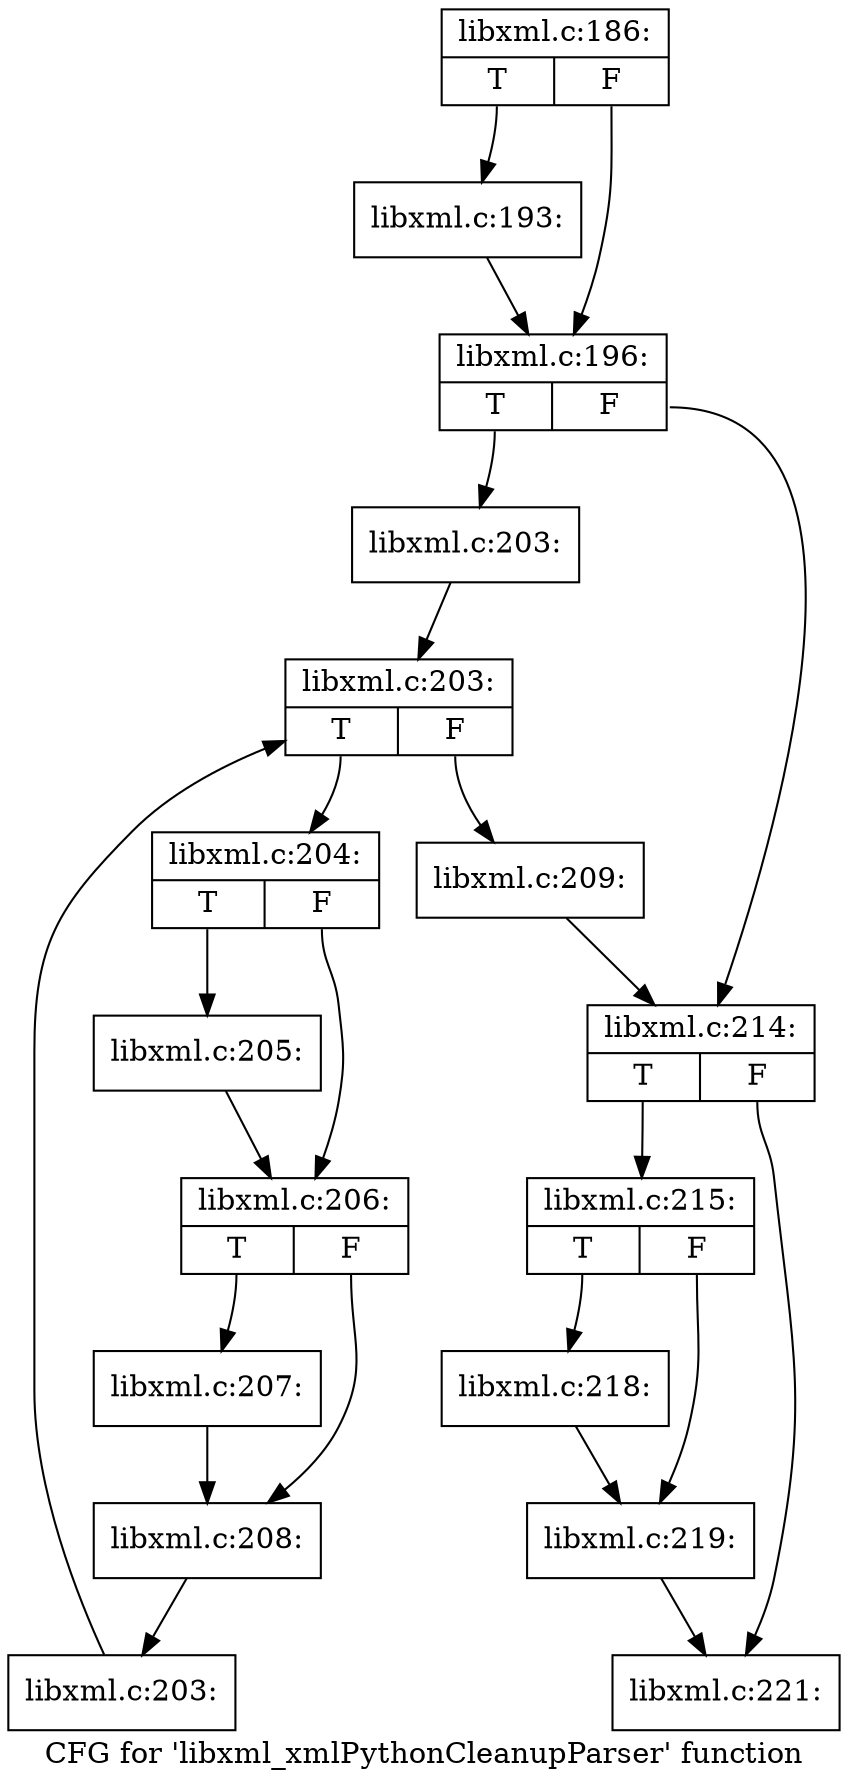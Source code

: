 digraph "CFG for 'libxml_xmlPythonCleanupParser' function" {
	label="CFG for 'libxml_xmlPythonCleanupParser' function";

	Node0x51c6790 [shape=record,label="{libxml.c:186:|{<s0>T|<s1>F}}"];
	Node0x51c6790:s0 -> Node0x51cdf50;
	Node0x51c6790:s1 -> Node0x51cdfa0;
	Node0x51cdf50 [shape=record,label="{libxml.c:193:}"];
	Node0x51cdf50 -> Node0x51cdfa0;
	Node0x51cdfa0 [shape=record,label="{libxml.c:196:|{<s0>T|<s1>F}}"];
	Node0x51cdfa0:s0 -> Node0x51c6020;
	Node0x51cdfa0:s1 -> Node0x51c6070;
	Node0x51c6020 [shape=record,label="{libxml.c:203:}"];
	Node0x51c6020 -> Node0x51c1f40;
	Node0x51c1f40 [shape=record,label="{libxml.c:203:|{<s0>T|<s1>F}}"];
	Node0x51c1f40:s0 -> Node0x51a1a20;
	Node0x51c1f40:s1 -> Node0x51c41b0;
	Node0x51a1a20 [shape=record,label="{libxml.c:204:|{<s0>T|<s1>F}}"];
	Node0x51a1a20:s0 -> Node0x51d59a0;
	Node0x51a1a20:s1 -> Node0x51d59f0;
	Node0x51d59a0 [shape=record,label="{libxml.c:205:}"];
	Node0x51d59a0 -> Node0x51d59f0;
	Node0x51d59f0 [shape=record,label="{libxml.c:206:|{<s0>T|<s1>F}}"];
	Node0x51d59f0:s0 -> Node0x51d6580;
	Node0x51d59f0:s1 -> Node0x51d65d0;
	Node0x51d6580 [shape=record,label="{libxml.c:207:}"];
	Node0x51d6580 -> Node0x51d65d0;
	Node0x51d65d0 [shape=record,label="{libxml.c:208:}"];
	Node0x51d65d0 -> Node0x51a1990;
	Node0x51a1990 [shape=record,label="{libxml.c:203:}"];
	Node0x51a1990 -> Node0x51c1f40;
	Node0x51c41b0 [shape=record,label="{libxml.c:209:}"];
	Node0x51c41b0 -> Node0x51c6070;
	Node0x51c6070 [shape=record,label="{libxml.c:214:|{<s0>T|<s1>F}}"];
	Node0x51c6070:s0 -> Node0x51d8a20;
	Node0x51c6070:s1 -> Node0x51d8a70;
	Node0x51d8a20 [shape=record,label="{libxml.c:215:|{<s0>T|<s1>F}}"];
	Node0x51d8a20:s0 -> Node0x51d9280;
	Node0x51d8a20:s1 -> Node0x51d92d0;
	Node0x51d9280 [shape=record,label="{libxml.c:218:}"];
	Node0x51d9280 -> Node0x51d92d0;
	Node0x51d92d0 [shape=record,label="{libxml.c:219:}"];
	Node0x51d92d0 -> Node0x51d8a70;
	Node0x51d8a70 [shape=record,label="{libxml.c:221:}"];
}
